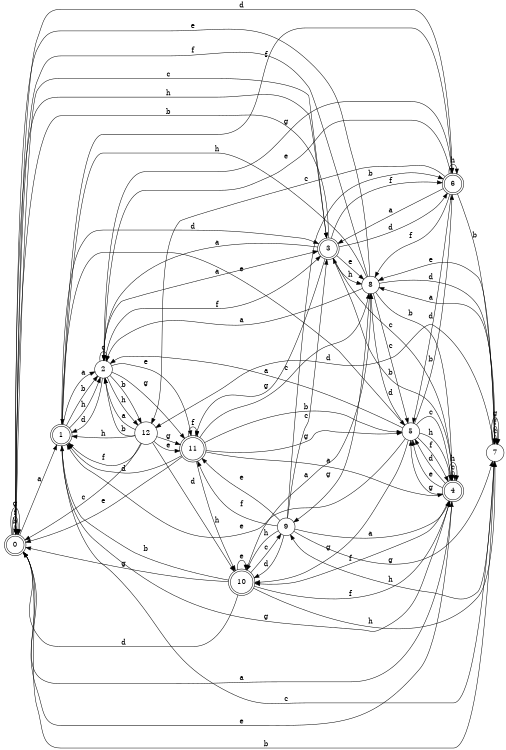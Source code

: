 digraph n11_9 {
__start0 [label="" shape="none"];

rankdir=LR;
size="8,5";

s0 [style="rounded,filled", color="black", fillcolor="white" shape="doublecircle", label="0"];
s1 [style="rounded,filled", color="black", fillcolor="white" shape="doublecircle", label="1"];
s2 [style="filled", color="black", fillcolor="white" shape="circle", label="2"];
s3 [style="rounded,filled", color="black", fillcolor="white" shape="doublecircle", label="3"];
s4 [style="rounded,filled", color="black", fillcolor="white" shape="doublecircle", label="4"];
s5 [style="filled", color="black", fillcolor="white" shape="circle", label="5"];
s6 [style="rounded,filled", color="black", fillcolor="white" shape="doublecircle", label="6"];
s7 [style="filled", color="black", fillcolor="white" shape="circle", label="7"];
s8 [style="filled", color="black", fillcolor="white" shape="circle", label="8"];
s9 [style="filled", color="black", fillcolor="white" shape="circle", label="9"];
s10 [style="rounded,filled", color="black", fillcolor="white" shape="doublecircle", label="10"];
s11 [style="rounded,filled", color="black", fillcolor="white" shape="doublecircle", label="11"];
s12 [style="filled", color="black", fillcolor="white" shape="circle", label="12"];
s0 -> s1 [label="a"];
s0 -> s0 [label="b"];
s0 -> s3 [label="c"];
s0 -> s6 [label="d"];
s0 -> s4 [label="e"];
s0 -> s0 [label="f"];
s0 -> s0 [label="g"];
s0 -> s3 [label="h"];
s1 -> s2 [label="a"];
s1 -> s2 [label="b"];
s1 -> s7 [label="c"];
s1 -> s3 [label="d"];
s1 -> s5 [label="e"];
s1 -> s6 [label="f"];
s1 -> s4 [label="g"];
s1 -> s2 [label="h"];
s2 -> s3 [label="a"];
s2 -> s12 [label="b"];
s2 -> s2 [label="c"];
s2 -> s1 [label="d"];
s2 -> s11 [label="e"];
s2 -> s3 [label="f"];
s2 -> s11 [label="g"];
s2 -> s12 [label="h"];
s3 -> s2 [label="a"];
s3 -> s0 [label="b"];
s3 -> s4 [label="c"];
s3 -> s6 [label="d"];
s3 -> s8 [label="e"];
s3 -> s6 [label="f"];
s3 -> s11 [label="g"];
s3 -> s8 [label="h"];
s4 -> s0 [label="a"];
s4 -> s3 [label="b"];
s4 -> s4 [label="c"];
s4 -> s5 [label="d"];
s4 -> s5 [label="e"];
s4 -> s10 [label="f"];
s4 -> s5 [label="g"];
s4 -> s4 [label="h"];
s5 -> s2 [label="a"];
s5 -> s6 [label="b"];
s5 -> s4 [label="c"];
s5 -> s8 [label="d"];
s5 -> s1 [label="e"];
s5 -> s4 [label="f"];
s5 -> s10 [label="g"];
s5 -> s4 [label="h"];
s6 -> s3 [label="a"];
s6 -> s7 [label="b"];
s6 -> s12 [label="c"];
s6 -> s5 [label="d"];
s6 -> s2 [label="e"];
s6 -> s8 [label="f"];
s6 -> s2 [label="g"];
s6 -> s6 [label="h"];
s7 -> s8 [label="a"];
s7 -> s0 [label="b"];
s7 -> s7 [label="c"];
s7 -> s12 [label="d"];
s7 -> s8 [label="e"];
s7 -> s7 [label="f"];
s7 -> s7 [label="g"];
s7 -> s9 [label="h"];
s8 -> s2 [label="a"];
s8 -> s4 [label="b"];
s8 -> s5 [label="c"];
s8 -> s7 [label="d"];
s8 -> s0 [label="e"];
s8 -> s0 [label="f"];
s8 -> s9 [label="g"];
s8 -> s1 [label="h"];
s9 -> s4 [label="a"];
s9 -> s6 [label="b"];
s9 -> s3 [label="c"];
s9 -> s10 [label="d"];
s9 -> s11 [label="e"];
s9 -> s11 [label="f"];
s9 -> s7 [label="g"];
s9 -> s10 [label="h"];
s10 -> s8 [label="a"];
s10 -> s1 [label="b"];
s10 -> s9 [label="c"];
s10 -> s0 [label="d"];
s10 -> s10 [label="e"];
s10 -> s4 [label="f"];
s10 -> s0 [label="g"];
s10 -> s7 [label="h"];
s11 -> s4 [label="a"];
s11 -> s5 [label="b"];
s11 -> s8 [label="c"];
s11 -> s1 [label="d"];
s11 -> s0 [label="e"];
s11 -> s11 [label="f"];
s11 -> s5 [label="g"];
s11 -> s10 [label="h"];
s12 -> s2 [label="a"];
s12 -> s2 [label="b"];
s12 -> s0 [label="c"];
s12 -> s10 [label="d"];
s12 -> s11 [label="e"];
s12 -> s1 [label="f"];
s12 -> s11 [label="g"];
s12 -> s1 [label="h"];

}